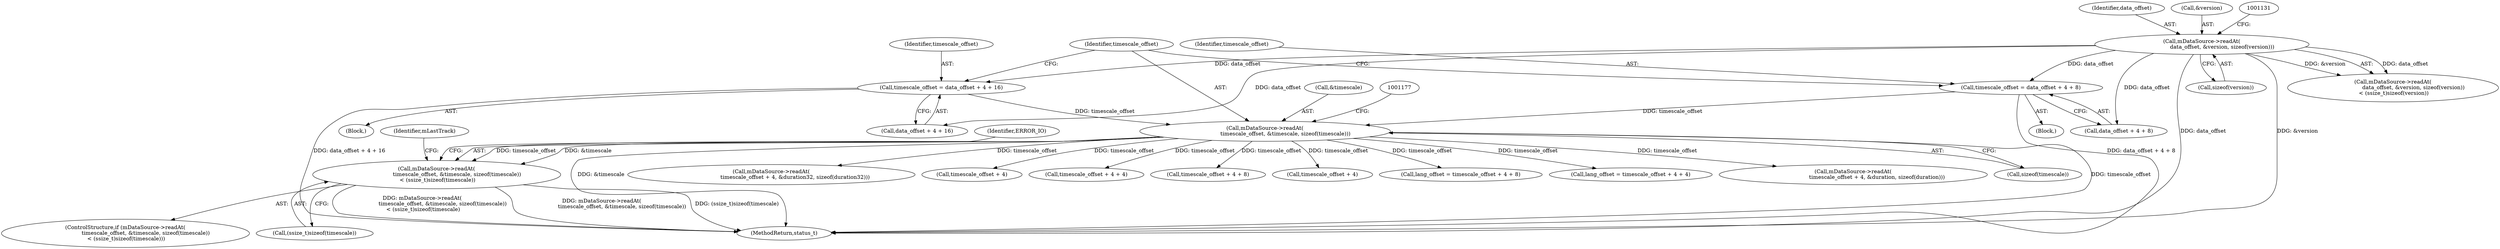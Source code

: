 digraph "0_Android_6fe85f7e15203e48df2cc3e8e1c4bc6ad49dc968@API" {
"1001169" [label="(Call,mDataSource->readAt(\n                        timescale_offset, &timescale, sizeof(timescale))\n < (ssize_t)sizeof(timescale))"];
"1001170" [label="(Call,mDataSource->readAt(\n                        timescale_offset, &timescale, sizeof(timescale)))"];
"1001143" [label="(Call,timescale_offset = data_offset + 4 + 16)"];
"1001124" [label="(Call,mDataSource->readAt(\n                        data_offset, &version, sizeof(version)))"];
"1001156" [label="(Call,timescale_offset = data_offset + 4 + 8)"];
"1001142" [label="(Block,)"];
"1001200" [label="(Call,mDataSource->readAt(\n                            timescale_offset + 4, &duration, sizeof(duration)))"];
"1001171" [label="(Identifier,timescale_offset)"];
"1001128" [label="(Call,sizeof(version))"];
"1001125" [label="(Identifier,data_offset)"];
"1001155" [label="(Block,)"];
"1002927" [label="(MethodReturn,status_t)"];
"1001174" [label="(Call,sizeof(timescale))"];
"1001230" [label="(Call,mDataSource->readAt(\n                            timescale_offset + 4, &duration32, sizeof(duration32)))"];
"1001143" [label="(Call,timescale_offset = data_offset + 4 + 16)"];
"1001168" [label="(ControlStructure,if (mDataSource->readAt(\n                        timescale_offset, &timescale, sizeof(timescale))\n < (ssize_t)sizeof(timescale)))"];
"1001126" [label="(Call,&version)"];
"1001231" [label="(Call,timescale_offset + 4)"];
"1001290" [label="(Call,timescale_offset + 4 + 4)"];
"1001170" [label="(Call,mDataSource->readAt(\n                        timescale_offset, &timescale, sizeof(timescale)))"];
"1001158" [label="(Call,data_offset + 4 + 8)"];
"1001123" [label="(Call,mDataSource->readAt(\n                        data_offset, &version, sizeof(version))\n < (ssize_t)sizeof(version))"];
"1001277" [label="(Call,timescale_offset + 4 + 8)"];
"1001169" [label="(Call,mDataSource->readAt(\n                        timescale_offset, &timescale, sizeof(timescale))\n < (ssize_t)sizeof(timescale))"];
"1001145" [label="(Call,data_offset + 4 + 16)"];
"1001124" [label="(Call,mDataSource->readAt(\n                        data_offset, &version, sizeof(version)))"];
"1001185" [label="(Identifier,mLastTrack)"];
"1001201" [label="(Call,timescale_offset + 4)"];
"1001182" [label="(Identifier,ERROR_IO)"];
"1001172" [label="(Call,&timescale)"];
"1001144" [label="(Identifier,timescale_offset)"];
"1001176" [label="(Call,(ssize_t)sizeof(timescale))"];
"1001156" [label="(Call,timescale_offset = data_offset + 4 + 8)"];
"1001157" [label="(Identifier,timescale_offset)"];
"1001275" [label="(Call,lang_offset = timescale_offset + 4 + 8)"];
"1001288" [label="(Call,lang_offset = timescale_offset + 4 + 4)"];
"1001169" -> "1001168"  [label="AST: "];
"1001169" -> "1001176"  [label="CFG: "];
"1001170" -> "1001169"  [label="AST: "];
"1001176" -> "1001169"  [label="AST: "];
"1001182" -> "1001169"  [label="CFG: "];
"1001185" -> "1001169"  [label="CFG: "];
"1001169" -> "1002927"  [label="DDG: mDataSource->readAt(\n                        timescale_offset, &timescale, sizeof(timescale))"];
"1001169" -> "1002927"  [label="DDG: (ssize_t)sizeof(timescale)"];
"1001169" -> "1002927"  [label="DDG: mDataSource->readAt(\n                        timescale_offset, &timescale, sizeof(timescale))\n < (ssize_t)sizeof(timescale)"];
"1001170" -> "1001169"  [label="DDG: timescale_offset"];
"1001170" -> "1001169"  [label="DDG: &timescale"];
"1001170" -> "1001174"  [label="CFG: "];
"1001171" -> "1001170"  [label="AST: "];
"1001172" -> "1001170"  [label="AST: "];
"1001174" -> "1001170"  [label="AST: "];
"1001177" -> "1001170"  [label="CFG: "];
"1001170" -> "1002927"  [label="DDG: &timescale"];
"1001170" -> "1002927"  [label="DDG: timescale_offset"];
"1001143" -> "1001170"  [label="DDG: timescale_offset"];
"1001156" -> "1001170"  [label="DDG: timescale_offset"];
"1001170" -> "1001200"  [label="DDG: timescale_offset"];
"1001170" -> "1001201"  [label="DDG: timescale_offset"];
"1001170" -> "1001230"  [label="DDG: timescale_offset"];
"1001170" -> "1001231"  [label="DDG: timescale_offset"];
"1001170" -> "1001275"  [label="DDG: timescale_offset"];
"1001170" -> "1001277"  [label="DDG: timescale_offset"];
"1001170" -> "1001288"  [label="DDG: timescale_offset"];
"1001170" -> "1001290"  [label="DDG: timescale_offset"];
"1001143" -> "1001142"  [label="AST: "];
"1001143" -> "1001145"  [label="CFG: "];
"1001144" -> "1001143"  [label="AST: "];
"1001145" -> "1001143"  [label="AST: "];
"1001171" -> "1001143"  [label="CFG: "];
"1001143" -> "1002927"  [label="DDG: data_offset + 4 + 16"];
"1001124" -> "1001143"  [label="DDG: data_offset"];
"1001124" -> "1001123"  [label="AST: "];
"1001124" -> "1001128"  [label="CFG: "];
"1001125" -> "1001124"  [label="AST: "];
"1001126" -> "1001124"  [label="AST: "];
"1001128" -> "1001124"  [label="AST: "];
"1001131" -> "1001124"  [label="CFG: "];
"1001124" -> "1002927"  [label="DDG: &version"];
"1001124" -> "1002927"  [label="DDG: data_offset"];
"1001124" -> "1001123"  [label="DDG: data_offset"];
"1001124" -> "1001123"  [label="DDG: &version"];
"1001124" -> "1001145"  [label="DDG: data_offset"];
"1001124" -> "1001156"  [label="DDG: data_offset"];
"1001124" -> "1001158"  [label="DDG: data_offset"];
"1001156" -> "1001155"  [label="AST: "];
"1001156" -> "1001158"  [label="CFG: "];
"1001157" -> "1001156"  [label="AST: "];
"1001158" -> "1001156"  [label="AST: "];
"1001171" -> "1001156"  [label="CFG: "];
"1001156" -> "1002927"  [label="DDG: data_offset + 4 + 8"];
}
